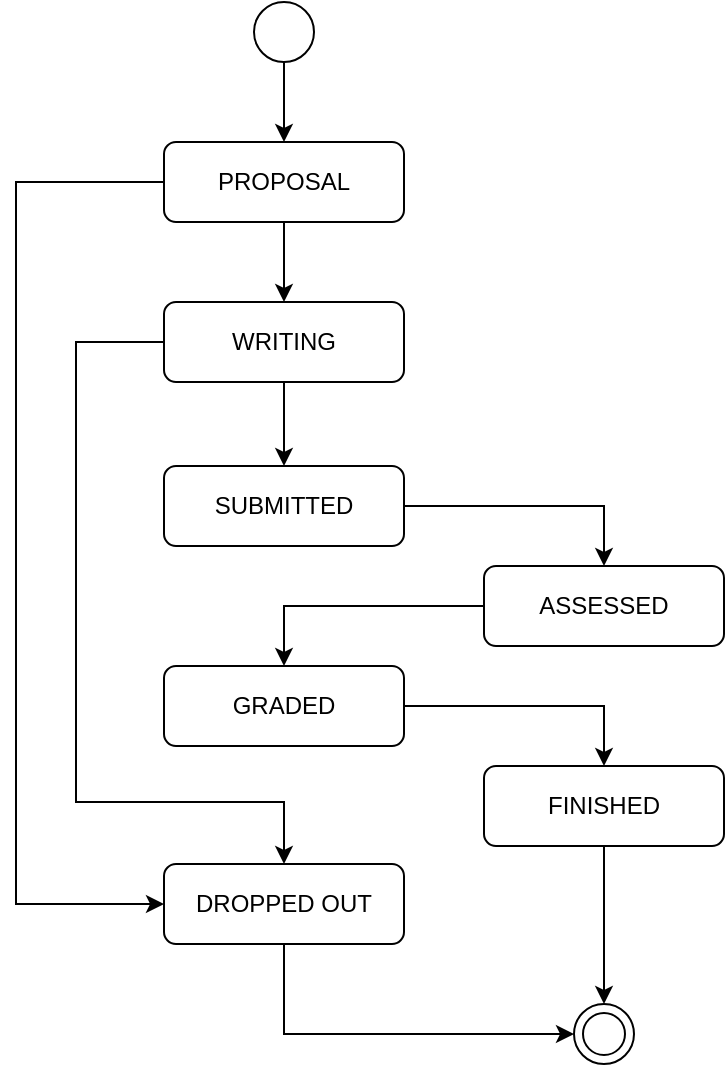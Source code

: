 <mxfile version="24.7.4">
  <diagram id="C5RBs43oDa-KdzZeNtuy" name="Page-1">
    <mxGraphModel dx="1509" dy="760" grid="1" gridSize="10" guides="1" tooltips="1" connect="1" arrows="1" fold="1" page="1" pageScale="1" pageWidth="827" pageHeight="1169" math="0" shadow="0">
      <root>
        <mxCell id="WIyWlLk6GJQsqaUBKTNV-0" />
        <mxCell id="WIyWlLk6GJQsqaUBKTNV-1" parent="WIyWlLk6GJQsqaUBKTNV-0" />
        <mxCell id="dwR90JysyI3-UBJcspG8-9" style="edgeStyle=orthogonalEdgeStyle;rounded=0;orthogonalLoop=1;jettySize=auto;html=1;exitX=0.5;exitY=1;exitDx=0;exitDy=0;entryX=0.5;entryY=0;entryDx=0;entryDy=0;" edge="1" parent="WIyWlLk6GJQsqaUBKTNV-1" source="WIyWlLk6GJQsqaUBKTNV-3" target="0_vhAtiCu5HVmaunysre-0">
          <mxGeometry relative="1" as="geometry" />
        </mxCell>
        <mxCell id="dwR90JysyI3-UBJcspG8-11" style="edgeStyle=orthogonalEdgeStyle;rounded=0;orthogonalLoop=1;jettySize=auto;html=1;exitX=0;exitY=0.5;exitDx=0;exitDy=0;entryX=0;entryY=0.5;entryDx=0;entryDy=0;" edge="1" parent="WIyWlLk6GJQsqaUBKTNV-1" source="WIyWlLk6GJQsqaUBKTNV-3" target="dwR90JysyI3-UBJcspG8-4">
          <mxGeometry relative="1" as="geometry">
            <Array as="points">
              <mxPoint x="200" y="170" />
              <mxPoint x="200" y="531" />
            </Array>
          </mxGeometry>
        </mxCell>
        <mxCell id="WIyWlLk6GJQsqaUBKTNV-3" value="PROPOSAL" style="rounded=1;whiteSpace=wrap;html=1;fontSize=12;glass=0;strokeWidth=1;shadow=0;" parent="WIyWlLk6GJQsqaUBKTNV-1" vertex="1">
          <mxGeometry x="274" y="150" width="120" height="40" as="geometry" />
        </mxCell>
        <mxCell id="dwR90JysyI3-UBJcspG8-10" style="edgeStyle=orthogonalEdgeStyle;rounded=0;orthogonalLoop=1;jettySize=auto;html=1;exitX=0.5;exitY=1;exitDx=0;exitDy=0;entryX=0.5;entryY=0;entryDx=0;entryDy=0;" edge="1" parent="WIyWlLk6GJQsqaUBKTNV-1" source="0_vhAtiCu5HVmaunysre-0" target="0_vhAtiCu5HVmaunysre-2">
          <mxGeometry relative="1" as="geometry" />
        </mxCell>
        <mxCell id="dwR90JysyI3-UBJcspG8-13" style="edgeStyle=orthogonalEdgeStyle;rounded=0;orthogonalLoop=1;jettySize=auto;html=1;exitX=0;exitY=0.5;exitDx=0;exitDy=0;entryX=0.5;entryY=0;entryDx=0;entryDy=0;" edge="1" parent="WIyWlLk6GJQsqaUBKTNV-1" source="0_vhAtiCu5HVmaunysre-0" target="dwR90JysyI3-UBJcspG8-4">
          <mxGeometry relative="1" as="geometry">
            <Array as="points">
              <mxPoint x="230" y="250" />
              <mxPoint x="230" y="480" />
              <mxPoint x="334" y="480" />
            </Array>
          </mxGeometry>
        </mxCell>
        <mxCell id="0_vhAtiCu5HVmaunysre-0" value="WRITING" style="rounded=1;whiteSpace=wrap;html=1;fontSize=12;glass=0;strokeWidth=1;shadow=0;" parent="WIyWlLk6GJQsqaUBKTNV-1" vertex="1">
          <mxGeometry x="274" y="230" width="120" height="40" as="geometry" />
        </mxCell>
        <mxCell id="0_vhAtiCu5HVmaunysre-12" style="edgeStyle=orthogonalEdgeStyle;rounded=0;orthogonalLoop=1;jettySize=auto;html=1;exitX=1;exitY=0.5;exitDx=0;exitDy=0;entryX=0.5;entryY=0;entryDx=0;entryDy=0;" parent="WIyWlLk6GJQsqaUBKTNV-1" source="0_vhAtiCu5HVmaunysre-2" target="0_vhAtiCu5HVmaunysre-4" edge="1">
          <mxGeometry relative="1" as="geometry" />
        </mxCell>
        <mxCell id="0_vhAtiCu5HVmaunysre-2" value="SUBMITTED" style="rounded=1;whiteSpace=wrap;html=1;fontSize=12;glass=0;strokeWidth=1;shadow=0;" parent="WIyWlLk6GJQsqaUBKTNV-1" vertex="1">
          <mxGeometry x="274" y="312" width="120" height="40" as="geometry" />
        </mxCell>
        <mxCell id="0_vhAtiCu5HVmaunysre-13" style="edgeStyle=orthogonalEdgeStyle;rounded=0;orthogonalLoop=1;jettySize=auto;html=1;exitX=0;exitY=0.5;exitDx=0;exitDy=0;entryX=0.5;entryY=0;entryDx=0;entryDy=0;" parent="WIyWlLk6GJQsqaUBKTNV-1" source="0_vhAtiCu5HVmaunysre-4" target="0_vhAtiCu5HVmaunysre-6" edge="1">
          <mxGeometry relative="1" as="geometry" />
        </mxCell>
        <mxCell id="0_vhAtiCu5HVmaunysre-4" value="ASSESSED" style="rounded=1;whiteSpace=wrap;html=1;fontSize=12;glass=0;strokeWidth=1;shadow=0;" parent="WIyWlLk6GJQsqaUBKTNV-1" vertex="1">
          <mxGeometry x="434" y="362" width="120" height="40" as="geometry" />
        </mxCell>
        <mxCell id="0_vhAtiCu5HVmaunysre-14" style="edgeStyle=orthogonalEdgeStyle;rounded=0;orthogonalLoop=1;jettySize=auto;html=1;exitX=1;exitY=0.5;exitDx=0;exitDy=0;entryX=0.5;entryY=0;entryDx=0;entryDy=0;" parent="WIyWlLk6GJQsqaUBKTNV-1" source="0_vhAtiCu5HVmaunysre-6" target="0_vhAtiCu5HVmaunysre-8" edge="1">
          <mxGeometry relative="1" as="geometry" />
        </mxCell>
        <mxCell id="0_vhAtiCu5HVmaunysre-6" value="GRADED" style="rounded=1;whiteSpace=wrap;html=1;fontSize=12;glass=0;strokeWidth=1;shadow=0;" parent="WIyWlLk6GJQsqaUBKTNV-1" vertex="1">
          <mxGeometry x="274" y="412" width="120" height="40" as="geometry" />
        </mxCell>
        <mxCell id="dwR90JysyI3-UBJcspG8-1" value="" style="edgeStyle=orthogonalEdgeStyle;rounded=0;orthogonalLoop=1;jettySize=auto;html=1;" edge="1" parent="WIyWlLk6GJQsqaUBKTNV-1" source="0_vhAtiCu5HVmaunysre-8" target="dwR90JysyI3-UBJcspG8-0">
          <mxGeometry relative="1" as="geometry" />
        </mxCell>
        <mxCell id="0_vhAtiCu5HVmaunysre-8" value="FINISHED" style="rounded=1;whiteSpace=wrap;html=1;fontSize=12;glass=0;strokeWidth=1;shadow=0;" parent="WIyWlLk6GJQsqaUBKTNV-1" vertex="1">
          <mxGeometry x="434" y="462" width="120" height="40" as="geometry" />
        </mxCell>
        <mxCell id="dwR90JysyI3-UBJcspG8-0" value="" style="ellipse;whiteSpace=wrap;html=1;rounded=1;glass=0;strokeWidth=1;shadow=0;" vertex="1" parent="WIyWlLk6GJQsqaUBKTNV-1">
          <mxGeometry x="479" y="581" width="30" height="30" as="geometry" />
        </mxCell>
        <mxCell id="dwR90JysyI3-UBJcspG8-3" style="edgeStyle=orthogonalEdgeStyle;rounded=0;orthogonalLoop=1;jettySize=auto;html=1;exitX=0.5;exitY=1;exitDx=0;exitDy=0;entryX=0.5;entryY=0;entryDx=0;entryDy=0;" edge="1" parent="WIyWlLk6GJQsqaUBKTNV-1" source="dwR90JysyI3-UBJcspG8-2" target="WIyWlLk6GJQsqaUBKTNV-3">
          <mxGeometry relative="1" as="geometry" />
        </mxCell>
        <mxCell id="dwR90JysyI3-UBJcspG8-2" value="" style="ellipse;whiteSpace=wrap;html=1;rounded=1;glass=0;strokeWidth=1;shadow=0;" vertex="1" parent="WIyWlLk6GJQsqaUBKTNV-1">
          <mxGeometry x="319" y="80" width="30" height="30" as="geometry" />
        </mxCell>
        <mxCell id="dwR90JysyI3-UBJcspG8-7" style="edgeStyle=orthogonalEdgeStyle;rounded=0;orthogonalLoop=1;jettySize=auto;html=1;exitX=0.5;exitY=1;exitDx=0;exitDy=0;entryX=0;entryY=0.5;entryDx=0;entryDy=0;" edge="1" parent="WIyWlLk6GJQsqaUBKTNV-1" source="dwR90JysyI3-UBJcspG8-4" target="dwR90JysyI3-UBJcspG8-0">
          <mxGeometry relative="1" as="geometry" />
        </mxCell>
        <mxCell id="dwR90JysyI3-UBJcspG8-4" value="DROPPED OUT" style="rounded=1;whiteSpace=wrap;html=1;fontSize=12;glass=0;strokeWidth=1;shadow=0;" vertex="1" parent="WIyWlLk6GJQsqaUBKTNV-1">
          <mxGeometry x="274" y="511" width="120" height="40" as="geometry" />
        </mxCell>
        <mxCell id="dwR90JysyI3-UBJcspG8-14" value="" style="ellipse;whiteSpace=wrap;html=1;rounded=1;glass=0;strokeWidth=1;shadow=0;" vertex="1" parent="WIyWlLk6GJQsqaUBKTNV-1">
          <mxGeometry x="483.5" y="585.5" width="21" height="21" as="geometry" />
        </mxCell>
      </root>
    </mxGraphModel>
  </diagram>
</mxfile>
